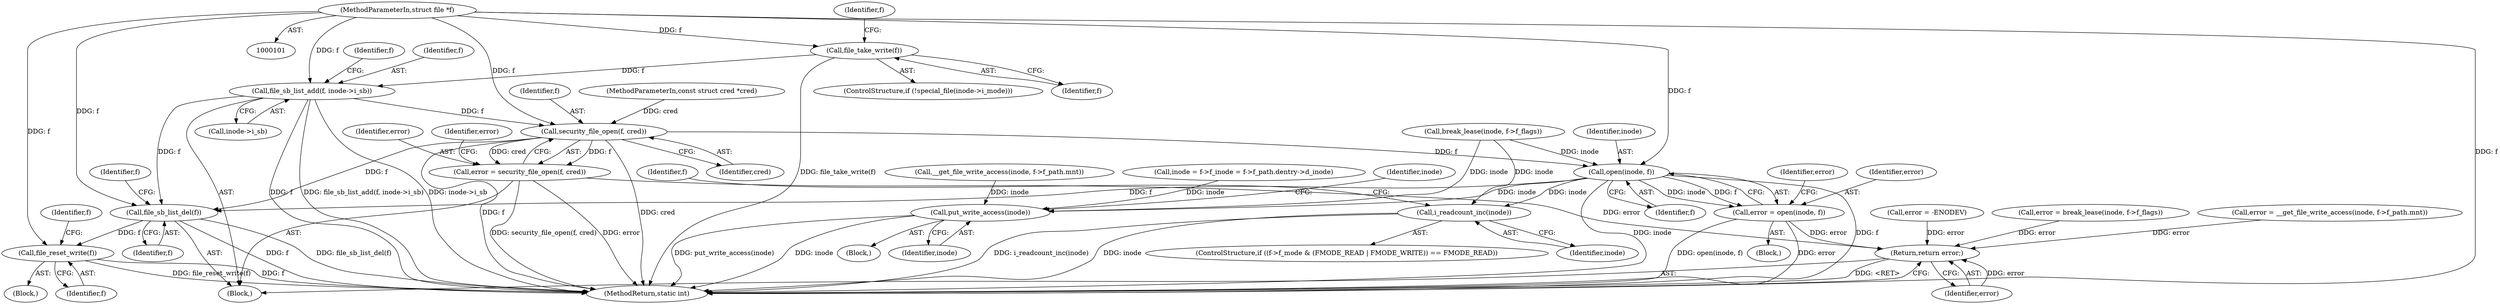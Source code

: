 digraph "0_linux_eee5cc2702929fd41cce28058dc6d6717f723f87_9@API" {
"1000178" [label="(Call,file_take_write(f))"];
"1000102" [label="(MethodParameterIn,struct file *f)"];
"1000187" [label="(Call,file_sb_list_add(f, inode->i_sb))"];
"1000231" [label="(Call,security_file_open(f, cred))"];
"1000229" [label="(Call,error = security_file_open(f, cred))"];
"1000362" [label="(Return,return error;)"];
"1000262" [label="(Call,open(inode, f))"];
"1000260" [label="(Call,error = open(inode, f))"];
"1000278" [label="(Call,i_readcount_inc(inode))"];
"1000311" [label="(Call,file_sb_list_del(f))"];
"1000329" [label="(Call,file_reset_write(f))"];
"1000320" [label="(Call,put_write_access(inode))"];
"1000160" [label="(Call,error = __get_file_write_access(inode, f->f_path.mnt))"];
"1000268" [label="(ControlStructure,if ((f->f_mode & (FMODE_READ | FMODE_WRITE)) == FMODE_READ))"];
"1000224" [label="(Call,error = -ENODEV)"];
"1000263" [label="(Identifier,inode)"];
"1000104" [label="(MethodParameterIn,const struct cred *cred)"];
"1000261" [label="(Identifier,error)"];
"1000311" [label="(Call,file_sb_list_del(f))"];
"1000187" [label="(Call,file_sb_list_add(f, inode->i_sb))"];
"1000326" [label="(Identifier,inode)"];
"1000320" [label="(Call,put_write_access(inode))"];
"1000162" [label="(Call,__get_file_write_access(inode, f->f_path.mnt))"];
"1000279" [label="(Identifier,inode)"];
"1000328" [label="(Block,)"];
"1000232" [label="(Identifier,f)"];
"1000266" [label="(Identifier,error)"];
"1000179" [label="(Identifier,f)"];
"1000189" [label="(Call,inode->i_sb)"];
"1000229" [label="(Call,error = security_file_open(f, cred))"];
"1000334" [label="(Identifier,f)"];
"1000140" [label="(Call,inode = f->f_inode = f->f_path.dentry->d_inode)"];
"1000188" [label="(Identifier,f)"];
"1000264" [label="(Identifier,f)"];
"1000330" [label="(Identifier,f)"];
"1000364" [label="(MethodReturn,static int)"];
"1000329" [label="(Call,file_reset_write(f))"];
"1000196" [label="(Identifier,f)"];
"1000262" [label="(Call,open(inode, f))"];
"1000239" [label="(Call,break_lease(inode, f->f_flags))"];
"1000230" [label="(Identifier,error)"];
"1000363" [label="(Identifier,error)"];
"1000282" [label="(Identifier,f)"];
"1000312" [label="(Identifier,f)"];
"1000102" [label="(MethodParameterIn,struct file *f)"];
"1000260" [label="(Call,error = open(inode, f))"];
"1000278" [label="(Call,i_readcount_inc(inode))"];
"1000178" [label="(Call,file_take_write(f))"];
"1000182" [label="(Identifier,f)"];
"1000172" [label="(ControlStructure,if (!special_file(inode->i_mode)))"];
"1000233" [label="(Identifier,cred)"];
"1000259" [label="(Block,)"];
"1000105" [label="(Block,)"];
"1000316" [label="(Identifier,f)"];
"1000319" [label="(Block,)"];
"1000321" [label="(Identifier,inode)"];
"1000235" [label="(Identifier,error)"];
"1000237" [label="(Call,error = break_lease(inode, f->f_flags))"];
"1000362" [label="(Return,return error;)"];
"1000231" [label="(Call,security_file_open(f, cred))"];
"1000178" -> "1000172"  [label="AST: "];
"1000178" -> "1000179"  [label="CFG: "];
"1000179" -> "1000178"  [label="AST: "];
"1000182" -> "1000178"  [label="CFG: "];
"1000178" -> "1000364"  [label="DDG: file_take_write(f)"];
"1000102" -> "1000178"  [label="DDG: f"];
"1000178" -> "1000187"  [label="DDG: f"];
"1000102" -> "1000101"  [label="AST: "];
"1000102" -> "1000364"  [label="DDG: f"];
"1000102" -> "1000187"  [label="DDG: f"];
"1000102" -> "1000231"  [label="DDG: f"];
"1000102" -> "1000262"  [label="DDG: f"];
"1000102" -> "1000311"  [label="DDG: f"];
"1000102" -> "1000329"  [label="DDG: f"];
"1000187" -> "1000105"  [label="AST: "];
"1000187" -> "1000189"  [label="CFG: "];
"1000188" -> "1000187"  [label="AST: "];
"1000189" -> "1000187"  [label="AST: "];
"1000196" -> "1000187"  [label="CFG: "];
"1000187" -> "1000364"  [label="DDG: f"];
"1000187" -> "1000364"  [label="DDG: file_sb_list_add(f, inode->i_sb)"];
"1000187" -> "1000364"  [label="DDG: inode->i_sb"];
"1000187" -> "1000231"  [label="DDG: f"];
"1000187" -> "1000311"  [label="DDG: f"];
"1000231" -> "1000229"  [label="AST: "];
"1000231" -> "1000233"  [label="CFG: "];
"1000232" -> "1000231"  [label="AST: "];
"1000233" -> "1000231"  [label="AST: "];
"1000229" -> "1000231"  [label="CFG: "];
"1000231" -> "1000364"  [label="DDG: cred"];
"1000231" -> "1000364"  [label="DDG: f"];
"1000231" -> "1000229"  [label="DDG: f"];
"1000231" -> "1000229"  [label="DDG: cred"];
"1000104" -> "1000231"  [label="DDG: cred"];
"1000231" -> "1000262"  [label="DDG: f"];
"1000231" -> "1000311"  [label="DDG: f"];
"1000229" -> "1000105"  [label="AST: "];
"1000230" -> "1000229"  [label="AST: "];
"1000235" -> "1000229"  [label="CFG: "];
"1000229" -> "1000364"  [label="DDG: security_file_open(f, cred)"];
"1000229" -> "1000364"  [label="DDG: error"];
"1000229" -> "1000362"  [label="DDG: error"];
"1000362" -> "1000105"  [label="AST: "];
"1000362" -> "1000363"  [label="CFG: "];
"1000363" -> "1000362"  [label="AST: "];
"1000364" -> "1000362"  [label="CFG: "];
"1000362" -> "1000364"  [label="DDG: <RET>"];
"1000363" -> "1000362"  [label="DDG: error"];
"1000224" -> "1000362"  [label="DDG: error"];
"1000237" -> "1000362"  [label="DDG: error"];
"1000260" -> "1000362"  [label="DDG: error"];
"1000160" -> "1000362"  [label="DDG: error"];
"1000262" -> "1000260"  [label="AST: "];
"1000262" -> "1000264"  [label="CFG: "];
"1000263" -> "1000262"  [label="AST: "];
"1000264" -> "1000262"  [label="AST: "];
"1000260" -> "1000262"  [label="CFG: "];
"1000262" -> "1000364"  [label="DDG: inode"];
"1000262" -> "1000364"  [label="DDG: f"];
"1000262" -> "1000260"  [label="DDG: inode"];
"1000262" -> "1000260"  [label="DDG: f"];
"1000239" -> "1000262"  [label="DDG: inode"];
"1000262" -> "1000278"  [label="DDG: inode"];
"1000262" -> "1000311"  [label="DDG: f"];
"1000262" -> "1000320"  [label="DDG: inode"];
"1000260" -> "1000259"  [label="AST: "];
"1000261" -> "1000260"  [label="AST: "];
"1000266" -> "1000260"  [label="CFG: "];
"1000260" -> "1000364"  [label="DDG: open(inode, f)"];
"1000260" -> "1000364"  [label="DDG: error"];
"1000278" -> "1000268"  [label="AST: "];
"1000278" -> "1000279"  [label="CFG: "];
"1000279" -> "1000278"  [label="AST: "];
"1000282" -> "1000278"  [label="CFG: "];
"1000278" -> "1000364"  [label="DDG: i_readcount_inc(inode)"];
"1000278" -> "1000364"  [label="DDG: inode"];
"1000239" -> "1000278"  [label="DDG: inode"];
"1000311" -> "1000105"  [label="AST: "];
"1000311" -> "1000312"  [label="CFG: "];
"1000312" -> "1000311"  [label="AST: "];
"1000316" -> "1000311"  [label="CFG: "];
"1000311" -> "1000364"  [label="DDG: f"];
"1000311" -> "1000364"  [label="DDG: file_sb_list_del(f)"];
"1000311" -> "1000329"  [label="DDG: f"];
"1000329" -> "1000328"  [label="AST: "];
"1000329" -> "1000330"  [label="CFG: "];
"1000330" -> "1000329"  [label="AST: "];
"1000334" -> "1000329"  [label="CFG: "];
"1000329" -> "1000364"  [label="DDG: file_reset_write(f)"];
"1000329" -> "1000364"  [label="DDG: f"];
"1000320" -> "1000319"  [label="AST: "];
"1000320" -> "1000321"  [label="CFG: "];
"1000321" -> "1000320"  [label="AST: "];
"1000326" -> "1000320"  [label="CFG: "];
"1000320" -> "1000364"  [label="DDG: inode"];
"1000320" -> "1000364"  [label="DDG: put_write_access(inode)"];
"1000239" -> "1000320"  [label="DDG: inode"];
"1000140" -> "1000320"  [label="DDG: inode"];
"1000162" -> "1000320"  [label="DDG: inode"];
}
